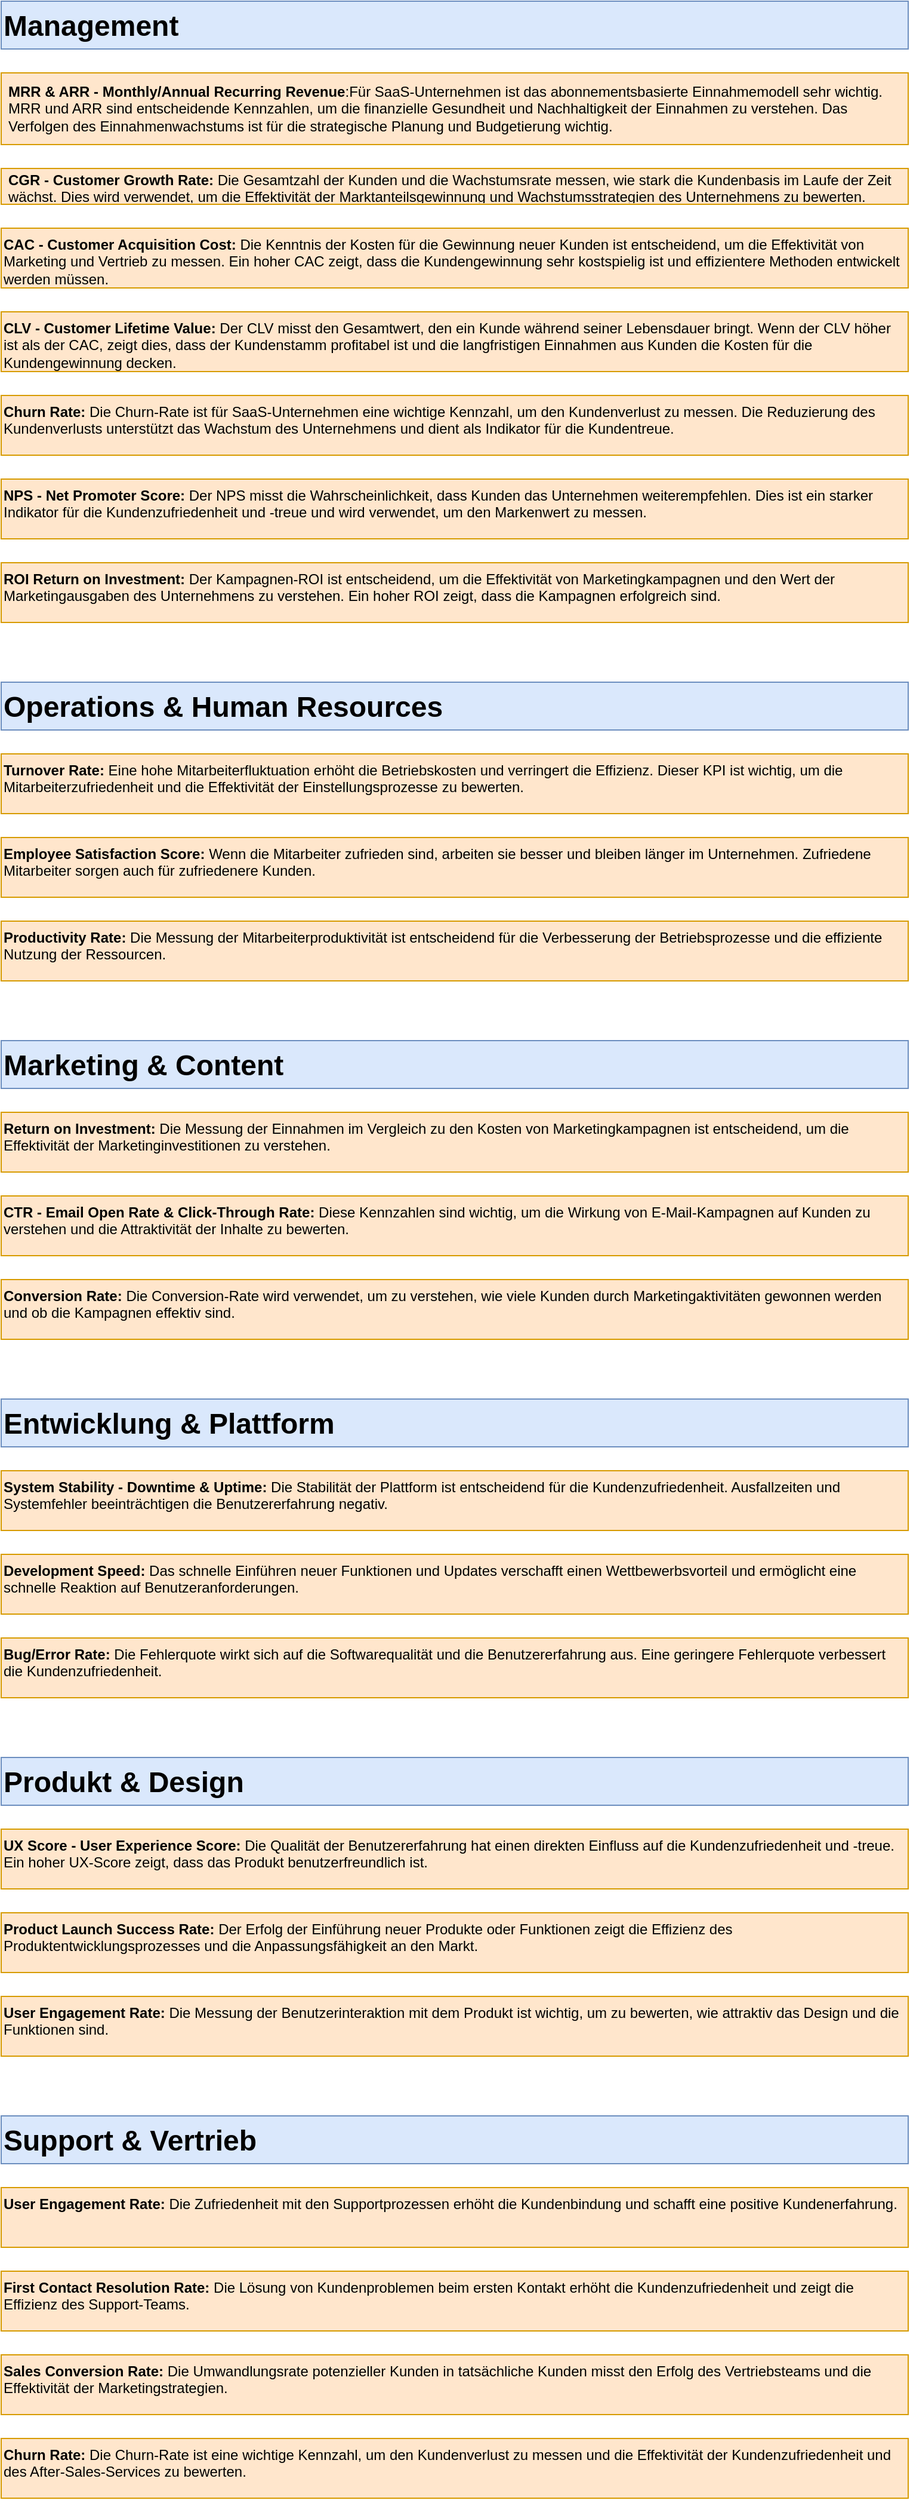 <mxfile version="24.8.3">
  <diagram name="Sayfa -1" id="Sdfj-GC8wiDZE4e8GERv">
    <mxGraphModel dx="928" dy="548" grid="1" gridSize="10" guides="1" tooltips="1" connect="1" arrows="1" fold="1" page="1" pageScale="1" pageWidth="827" pageHeight="1169" math="0" shadow="0">
      <root>
        <mxCell id="0" />
        <mxCell id="1" parent="0" />
        <mxCell id="7crULtzWD0FGvb5_Vqq5-27" value="&lt;div style=&quot;&quot;&gt;&lt;span style=&quot;background-color: initial;&quot;&gt;&lt;font style=&quot;font-size: 24px;&quot;&gt;&lt;b style=&quot;&quot;&gt;Management&lt;/b&gt;&lt;/font&gt;&lt;/span&gt;&lt;/div&gt;" style="text;whiteSpace=wrap;html=1;fillColor=#dae8fc;strokeColor=#6c8ebf;align=left;" parent="1" vertex="1">
          <mxGeometry x="40" y="70" width="760" height="40" as="geometry" />
        </mxCell>
        <mxCell id="7crULtzWD0FGvb5_Vqq5-4" value="&lt;b&gt;MRR &amp;amp; ARR - Monthly/Annual Recurring Revenue&lt;/b&gt;:Für SaaS-Unternehmen ist das abonnementsbasierte Einnahmemodell sehr wichtig. MRR und ARR sind entscheidende Kennzahlen, um die finanzielle Gesundheit und Nachhaltigkeit der Einnahmen zu verstehen. Das Verfolgen des Einnahmenwachstums ist für die strategische Planung und Budgetierung wichtig." style="text;strokeColor=#d79b00;fillColor=#ffe6cc;align=left;verticalAlign=middle;spacingLeft=4;spacingRight=4;overflow=hidden;points=[[0,0.5],[1,0.5]];portConstraint=eastwest;rotatable=0;whiteSpace=wrap;html=1;" parent="1" vertex="1">
          <mxGeometry x="40" y="130" width="760" height="60" as="geometry" />
        </mxCell>
        <mxCell id="7crULtzWD0FGvb5_Vqq5-10" value="&lt;b&gt;CGR - Customer Growth Rate:&lt;/b&gt;&amp;nbsp;Die Gesamtzahl der Kunden und die Wachstumsrate messen, wie stark die Kundenbasis im Laufe der Zeit wächst. Dies wird verwendet, um die Effektivität der Marktanteilsgewinnung und Wachstumsstrategien des Unternehmens zu bewerten." style="text;strokeColor=#d79b00;fillColor=#ffe6cc;align=left;verticalAlign=middle;spacingLeft=4;spacingRight=4;overflow=hidden;points=[[0,0.5],[1,0.5]];portConstraint=eastwest;rotatable=0;whiteSpace=wrap;html=1;" parent="1" vertex="1">
          <mxGeometry x="40" y="210" width="760" height="30" as="geometry" />
        </mxCell>
        <mxCell id="7crULtzWD0FGvb5_Vqq5-30" value="&lt;b&gt;CAC - Customer Acquisition Cost:&lt;/b&gt;&amp;nbsp;Die Kenntnis der Kosten für die Gewinnung neuer Kunden ist entscheidend, um die Effektivität von Marketing und Vertrieb zu messen. Ein hoher CAC zeigt, dass die Kundengewinnung sehr kostspielig ist und effizientere Methoden entwickelt werden müssen." style="text;whiteSpace=wrap;html=1;fillColor=#ffe6cc;strokeColor=#d79b00;" parent="1" vertex="1">
          <mxGeometry x="40" y="260" width="760" height="50" as="geometry" />
        </mxCell>
        <mxCell id="7crULtzWD0FGvb5_Vqq5-31" value="&lt;b&gt;CLV - Customer Lifetime Value:&lt;/b&gt;&amp;nbsp;Der CLV misst den Gesamtwert, den ein Kunde während seiner Lebensdauer bringt. Wenn der CLV höher ist als der CAC, zeigt dies, dass der Kundenstamm profitabel ist und die langfristigen Einnahmen aus Kunden die Kosten für die Kundengewinnung decken." style="text;whiteSpace=wrap;html=1;fillColor=#ffe6cc;strokeColor=#d79b00;" parent="1" vertex="1">
          <mxGeometry x="40" y="330" width="760" height="50" as="geometry" />
        </mxCell>
        <mxCell id="7crULtzWD0FGvb5_Vqq5-32" value="&lt;b&gt;Churn Rate:&lt;/b&gt;&amp;nbsp;Die Churn-Rate ist für SaaS-Unternehmen eine wichtige Kennzahl, um den Kundenverlust zu messen. Die Reduzierung des Kundenverlusts unterstützt das Wachstum des Unternehmens und dient als Indikator für die Kundentreue." style="text;whiteSpace=wrap;html=1;fillColor=#ffe6cc;strokeColor=#d79b00;" parent="1" vertex="1">
          <mxGeometry x="40" y="400" width="760" height="50" as="geometry" />
        </mxCell>
        <mxCell id="HHlcEhXnxuv5z8YPJ7dc-1" value="&lt;b&gt;NPS - Net Promoter Score:&lt;/b&gt;&amp;nbsp;Der NPS misst die Wahrscheinlichkeit, dass Kunden das Unternehmen weiterempfehlen. Dies ist ein starker Indikator für die Kundenzufriedenheit und -treue und wird verwendet, um den Markenwert zu messen." style="text;whiteSpace=wrap;html=1;fillColor=#ffe6cc;strokeColor=#d79b00;" vertex="1" parent="1">
          <mxGeometry x="40" y="470" width="760" height="50" as="geometry" />
        </mxCell>
        <mxCell id="HHlcEhXnxuv5z8YPJ7dc-2" value="&lt;b&gt;ROI Return on Investment:&lt;/b&gt;&amp;nbsp;Der Kampagnen-ROI ist entscheidend, um die Effektivität von Marketingkampagnen und den Wert der Marketingausgaben des Unternehmens zu verstehen. Ein hoher ROI zeigt, dass die Kampagnen erfolgreich sind." style="text;whiteSpace=wrap;html=1;fillColor=#ffe6cc;strokeColor=#d79b00;" vertex="1" parent="1">
          <mxGeometry x="40" y="540" width="760" height="50" as="geometry" />
        </mxCell>
        <mxCell id="HHlcEhXnxuv5z8YPJ7dc-4" value="&lt;div style=&quot;&quot;&gt;&lt;div&gt;&lt;b&gt;&lt;font style=&quot;font-size: 24px;&quot;&gt;Operations &amp;amp;&amp;nbsp;Human Resources&lt;/font&gt;&lt;/b&gt;&lt;/div&gt;&lt;div&gt;&lt;b&gt;&lt;br&gt;&lt;/b&gt;&lt;/div&gt;&lt;div&gt;&lt;ul&gt;&lt;/ul&gt;&lt;/div&gt;&lt;/div&gt;" style="text;whiteSpace=wrap;html=1;fillColor=#dae8fc;strokeColor=#6c8ebf;align=left;" vertex="1" parent="1">
          <mxGeometry x="40" y="640" width="760" height="40" as="geometry" />
        </mxCell>
        <mxCell id="HHlcEhXnxuv5z8YPJ7dc-5" value="&lt;b&gt;Turnover Rate:&lt;/b&gt;&amp;nbsp;Eine hohe Mitarbeiterfluktuation erhöht die Betriebskosten und verringert die Effizienz. Dieser KPI ist wichtig, um die Mitarbeiterzufriedenheit und die Effektivität der Einstellungsprozesse zu bewerten." style="text;whiteSpace=wrap;html=1;fillColor=#ffe6cc;strokeColor=#d79b00;" vertex="1" parent="1">
          <mxGeometry x="40" y="700" width="760" height="50" as="geometry" />
        </mxCell>
        <mxCell id="HHlcEhXnxuv5z8YPJ7dc-6" value="&lt;b&gt;Employee Satisfaction Score:&lt;/b&gt;&amp;nbsp;Wenn die Mitarbeiter zufrieden sind, arbeiten sie besser und bleiben länger im Unternehmen. Zufriedene Mitarbeiter sorgen auch für zufriedenere Kunden." style="text;whiteSpace=wrap;html=1;fillColor=#ffe6cc;strokeColor=#d79b00;" vertex="1" parent="1">
          <mxGeometry x="40" y="770" width="760" height="50" as="geometry" />
        </mxCell>
        <mxCell id="HHlcEhXnxuv5z8YPJ7dc-7" value="&lt;b&gt;Productivity Rate:&lt;/b&gt;&amp;nbsp;Die Messung der Mitarbeiterproduktivität ist entscheidend für die Verbesserung der Betriebsprozesse und die effiziente Nutzung der Ressourcen." style="text;whiteSpace=wrap;html=1;fillColor=#ffe6cc;strokeColor=#d79b00;" vertex="1" parent="1">
          <mxGeometry x="40" y="840" width="760" height="50" as="geometry" />
        </mxCell>
        <mxCell id="HHlcEhXnxuv5z8YPJ7dc-8" value="&lt;div style=&quot;&quot;&gt;&lt;div&gt;&lt;span style=&quot;background-color: initial;&quot;&gt;&lt;font style=&quot;font-size: 24px;&quot;&gt;&lt;b&gt;Marketing &amp;amp; Content&lt;/b&gt;&lt;/font&gt;&lt;/span&gt;&lt;/div&gt;&lt;div&gt;&lt;b&gt;&lt;br&gt;&lt;/b&gt;&lt;/div&gt;&lt;div&gt;&lt;ul&gt;&lt;/ul&gt;&lt;/div&gt;&lt;/div&gt;" style="text;whiteSpace=wrap;html=1;fillColor=#dae8fc;strokeColor=#6c8ebf;align=left;" vertex="1" parent="1">
          <mxGeometry x="40" y="940" width="760" height="40" as="geometry" />
        </mxCell>
        <mxCell id="HHlcEhXnxuv5z8YPJ7dc-9" value="&lt;b&gt;Return on Investment:&lt;/b&gt;&amp;nbsp;Die Messung der Einnahmen im Vergleich zu den Kosten von Marketingkampagnen ist entscheidend, um die Effektivität der Marketinginvestitionen zu verstehen." style="text;whiteSpace=wrap;html=1;fillColor=#ffe6cc;strokeColor=#d79b00;" vertex="1" parent="1">
          <mxGeometry x="40" y="1000" width="760" height="50" as="geometry" />
        </mxCell>
        <mxCell id="HHlcEhXnxuv5z8YPJ7dc-10" value="&lt;b&gt;CTR - Email Open Rate &amp;amp; Click-Through Rate:&lt;/b&gt;&amp;nbsp;Diese Kennzahlen sind wichtig, um die Wirkung von E-Mail-Kampagnen auf Kunden zu verstehen und die Attraktivität der Inhalte zu bewerten." style="text;whiteSpace=wrap;html=1;fillColor=#ffe6cc;strokeColor=#d79b00;" vertex="1" parent="1">
          <mxGeometry x="40" y="1070" width="760" height="50" as="geometry" />
        </mxCell>
        <mxCell id="HHlcEhXnxuv5z8YPJ7dc-11" value="&lt;b&gt;Conversion Rate:&lt;/b&gt;&amp;nbsp;Die Conversion-Rate wird verwendet, um zu verstehen, wie viele Kunden durch Marketingaktivitäten gewonnen werden und ob die Kampagnen effektiv sind." style="text;whiteSpace=wrap;html=1;fillColor=#ffe6cc;strokeColor=#d79b00;" vertex="1" parent="1">
          <mxGeometry x="40" y="1140" width="760" height="50" as="geometry" />
        </mxCell>
        <mxCell id="HHlcEhXnxuv5z8YPJ7dc-12" value="&lt;div style=&quot;&quot;&gt;&lt;div&gt;&lt;b&gt;&lt;font style=&quot;font-size: 24px;&quot;&gt;Entwicklung &amp;amp; Plattform&lt;/font&gt;&lt;/b&gt;&lt;/div&gt;&lt;div&gt;&lt;ul&gt;&lt;/ul&gt;&lt;/div&gt;&lt;/div&gt;" style="text;whiteSpace=wrap;html=1;fillColor=#dae8fc;strokeColor=#6c8ebf;align=left;" vertex="1" parent="1">
          <mxGeometry x="40" y="1240" width="760" height="40" as="geometry" />
        </mxCell>
        <mxCell id="HHlcEhXnxuv5z8YPJ7dc-13" value="&lt;b&gt;System Stability - Downtime &amp;amp; Uptime:&lt;/b&gt;&amp;nbsp;Die Stabilität der Plattform ist entscheidend für die Kundenzufriedenheit. Ausfallzeiten und Systemfehler beeinträchtigen die Benutzererfahrung negativ." style="text;whiteSpace=wrap;html=1;fillColor=#ffe6cc;strokeColor=#d79b00;" vertex="1" parent="1">
          <mxGeometry x="40" y="1300" width="760" height="50" as="geometry" />
        </mxCell>
        <mxCell id="HHlcEhXnxuv5z8YPJ7dc-14" value="&lt;b&gt;Development Speed:&lt;/b&gt;&amp;nbsp;Das schnelle Einführen neuer Funktionen und Updates verschafft einen Wettbewerbsvorteil und ermöglicht eine schnelle Reaktion auf Benutzeranforderungen." style="text;whiteSpace=wrap;html=1;fillColor=#ffe6cc;strokeColor=#d79b00;" vertex="1" parent="1">
          <mxGeometry x="40" y="1370" width="760" height="50" as="geometry" />
        </mxCell>
        <mxCell id="HHlcEhXnxuv5z8YPJ7dc-15" value="&lt;b&gt;Bug/Error Rate:&lt;/b&gt;&amp;nbsp;Die Fehlerquote wirkt sich auf die Softwarequalität und die Benutzererfahrung aus. Eine geringere Fehlerquote verbessert die Kundenzufriedenheit." style="text;whiteSpace=wrap;html=1;fillColor=#ffe6cc;strokeColor=#d79b00;" vertex="1" parent="1">
          <mxGeometry x="40" y="1440" width="760" height="50" as="geometry" />
        </mxCell>
        <mxCell id="HHlcEhXnxuv5z8YPJ7dc-16" value="&lt;div style=&quot;&quot;&gt;&lt;div&gt;&lt;b&gt;&lt;font style=&quot;font-size: 24px;&quot;&gt;Produkt &amp;amp; Design&lt;/font&gt;&lt;/b&gt;&lt;/div&gt;&lt;div&gt;&lt;ul&gt;&lt;/ul&gt;&lt;/div&gt;&lt;/div&gt;" style="text;whiteSpace=wrap;html=1;fillColor=#dae8fc;strokeColor=#6c8ebf;align=left;" vertex="1" parent="1">
          <mxGeometry x="40" y="1540" width="760" height="40" as="geometry" />
        </mxCell>
        <mxCell id="HHlcEhXnxuv5z8YPJ7dc-17" value="&lt;b&gt;UX Score - User Experience Score:&lt;/b&gt;&amp;nbsp;Die Qualität der Benutzererfahrung hat einen direkten Einfluss auf die Kundenzufriedenheit und -treue. Ein hoher UX-Score zeigt, dass das Produkt benutzerfreundlich ist." style="text;whiteSpace=wrap;html=1;fillColor=#ffe6cc;strokeColor=#d79b00;" vertex="1" parent="1">
          <mxGeometry x="40" y="1600" width="760" height="50" as="geometry" />
        </mxCell>
        <mxCell id="HHlcEhXnxuv5z8YPJ7dc-18" value="&lt;b&gt;Product Launch Success Rate:&lt;/b&gt;&amp;nbsp;&lt;span style=&quot;background-color: initial;&quot;&gt;Der Erfolg der Einführung neuer Produkte oder Funktionen zeigt die Effizienz des Produktentwicklungsprozesses und die Anpassungsfähigkeit an den Markt.&lt;/span&gt;" style="text;whiteSpace=wrap;html=1;fillColor=#ffe6cc;strokeColor=#d79b00;" vertex="1" parent="1">
          <mxGeometry x="40" y="1670" width="760" height="50" as="geometry" />
        </mxCell>
        <mxCell id="HHlcEhXnxuv5z8YPJ7dc-19" value="&lt;b&gt;User Engagement Rate:&lt;/b&gt;&amp;nbsp;Die Messung der Benutzerinteraktion mit dem Produkt ist wichtig, um zu bewerten, wie attraktiv das Design und die Funktionen sind." style="text;whiteSpace=wrap;html=1;fillColor=#ffe6cc;strokeColor=#d79b00;" vertex="1" parent="1">
          <mxGeometry x="40" y="1740" width="760" height="50" as="geometry" />
        </mxCell>
        <mxCell id="HHlcEhXnxuv5z8YPJ7dc-20" value="&lt;div style=&quot;&quot;&gt;&lt;div&gt;&lt;b&gt;&lt;font style=&quot;font-size: 24px;&quot;&gt;Support &amp;amp; Vertrieb&lt;/font&gt;&lt;/b&gt;&lt;/div&gt;&lt;div&gt;&lt;ul&gt;&lt;/ul&gt;&lt;/div&gt;&lt;/div&gt;" style="text;whiteSpace=wrap;html=1;fillColor=#dae8fc;strokeColor=#6c8ebf;align=left;" vertex="1" parent="1">
          <mxGeometry x="40" y="1840" width="760" height="40" as="geometry" />
        </mxCell>
        <mxCell id="HHlcEhXnxuv5z8YPJ7dc-21" value="&lt;b&gt;User Engagement Rate:&lt;/b&gt;&amp;nbsp;Die Zufriedenheit mit den Supportprozessen erhöht die Kundenbindung und schafft eine positive Kundenerfahrung." style="text;whiteSpace=wrap;html=1;fillColor=#ffe6cc;strokeColor=#d79b00;" vertex="1" parent="1">
          <mxGeometry x="40" y="1900" width="760" height="50" as="geometry" />
        </mxCell>
        <mxCell id="HHlcEhXnxuv5z8YPJ7dc-22" value="&lt;b&gt;First Contact Resolution Rate:&lt;/b&gt;&amp;nbsp;Die Lösung von Kundenproblemen beim ersten Kontakt erhöht die Kundenzufriedenheit und zeigt die Effizienz des Support-Teams." style="text;whiteSpace=wrap;html=1;fillColor=#ffe6cc;strokeColor=#d79b00;" vertex="1" parent="1">
          <mxGeometry x="40" y="1970" width="760" height="50" as="geometry" />
        </mxCell>
        <mxCell id="HHlcEhXnxuv5z8YPJ7dc-23" value="&lt;b&gt;Sales Conversion Rate:&lt;/b&gt;&amp;nbsp;Die Umwandlungsrate potenzieller Kunden in tatsächliche Kunden misst den Erfolg des Vertriebsteams und die Effektivität der Marketingstrategien." style="text;whiteSpace=wrap;html=1;fillColor=#ffe6cc;strokeColor=#d79b00;" vertex="1" parent="1">
          <mxGeometry x="40" y="2040" width="760" height="50" as="geometry" />
        </mxCell>
        <mxCell id="HHlcEhXnxuv5z8YPJ7dc-24" value="&lt;b&gt;Churn Rate:&lt;/b&gt;&amp;nbsp;Die Churn-Rate ist eine wichtige Kennzahl, um den Kundenverlust zu messen und die Effektivität der Kundenzufriedenheit und des After-Sales-Services zu bewerten." style="text;whiteSpace=wrap;html=1;fillColor=#ffe6cc;strokeColor=#d79b00;" vertex="1" parent="1">
          <mxGeometry x="40" y="2110" width="760" height="50" as="geometry" />
        </mxCell>
      </root>
    </mxGraphModel>
  </diagram>
</mxfile>
